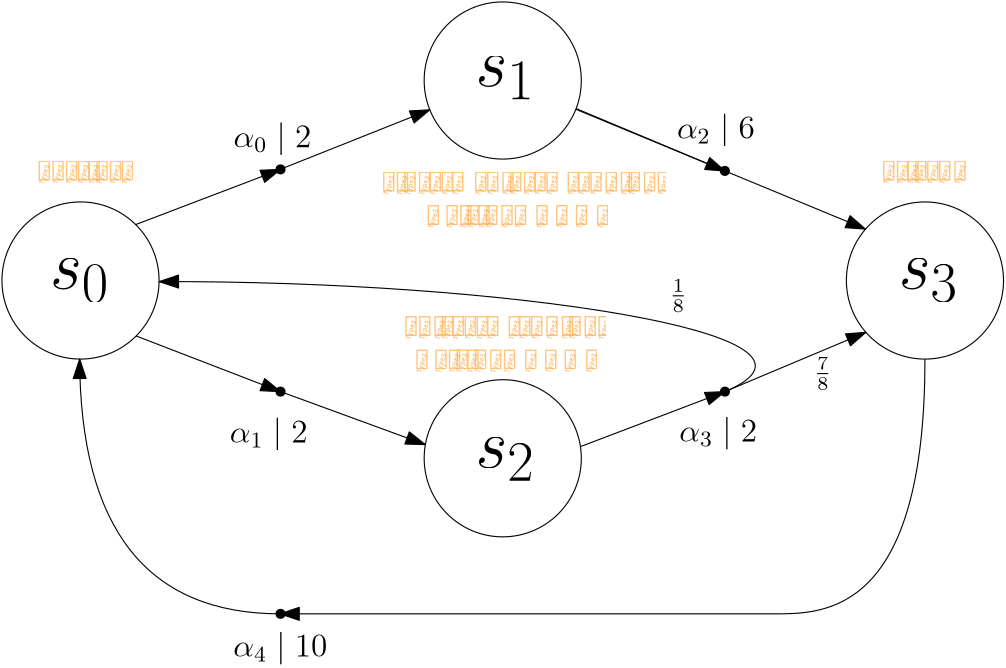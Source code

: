 <?xml version="1.0"?>
<!DOCTYPE ipe SYSTEM "ipe.dtd">
<ipe version="70206" creator="Ipe 7.2.6">
<info created="D:20180215123956" modified="D:20180507123408"/>
<preamble>\usepackage{color}
%\renewcommand{\rmdefault}{\sfdefault}
%\usepackage{sansmathfonts}
\usepackage{latexsym}
%% The &apos;lf&apos; option for lining figures
%% The &apos;sfdefault&apos; option to make the base font sans serif
\usepackage[T1]{fontenc}
\renewcommand*\oldstylenums[1]{\carlitoOsF #1}</preamble>
<ipestyle name="basic">
<symbol name="arrow/arc(spx)">
<path stroke="sym-stroke" fill="sym-stroke" pen="sym-pen">
0 0 m
-1 0.333 l
-1 -0.333 l
h
</path>
</symbol>
<symbol name="arrow/farc(spx)">
<path stroke="sym-stroke" fill="white" pen="sym-pen">
0 0 m
-1 0.333 l
-1 -0.333 l
h
</path>
</symbol>
<symbol name="arrow/ptarc(spx)">
<path stroke="sym-stroke" fill="sym-stroke" pen="sym-pen">
0 0 m
-1 0.333 l
-0.8 0 l
-1 -0.333 l
h
</path>
</symbol>
<symbol name="arrow/fptarc(spx)">
<path stroke="sym-stroke" fill="white" pen="sym-pen">
0 0 m
-1 0.333 l
-0.8 0 l
-1 -0.333 l
h
</path>
</symbol>
<symbol name="mark/circle(sx)" transformations="translations">
<path fill="sym-stroke">
0.6 0 0 0.6 0 0 e
0.4 0 0 0.4 0 0 e
</path>
</symbol>
<symbol name="mark/disk(sx)" transformations="translations">
<path fill="sym-stroke">
0.6 0 0 0.6 0 0 e
</path>
</symbol>
<symbol name="mark/fdisk(sfx)" transformations="translations">
<group>
<path fill="sym-fill">
0.5 0 0 0.5 0 0 e
</path>
<path fill="sym-stroke" fillrule="eofill">
0.6 0 0 0.6 0 0 e
0.4 0 0 0.4 0 0 e
</path>
</group>
</symbol>
<symbol name="mark/box(sx)" transformations="translations">
<path fill="sym-stroke" fillrule="eofill">
-0.6 -0.6 m
0.6 -0.6 l
0.6 0.6 l
-0.6 0.6 l
h
-0.4 -0.4 m
0.4 -0.4 l
0.4 0.4 l
-0.4 0.4 l
h
</path>
</symbol>
<symbol name="mark/square(sx)" transformations="translations">
<path fill="sym-stroke">
-0.6 -0.6 m
0.6 -0.6 l
0.6 0.6 l
-0.6 0.6 l
h
</path>
</symbol>
<symbol name="mark/fsquare(sfx)" transformations="translations">
<group>
<path fill="sym-fill">
-0.5 -0.5 m
0.5 -0.5 l
0.5 0.5 l
-0.5 0.5 l
h
</path>
<path fill="sym-stroke" fillrule="eofill">
-0.6 -0.6 m
0.6 -0.6 l
0.6 0.6 l
-0.6 0.6 l
h
-0.4 -0.4 m
0.4 -0.4 l
0.4 0.4 l
-0.4 0.4 l
h
</path>
</group>
</symbol>
<symbol name="mark/cross(sx)" transformations="translations">
<group>
<path fill="sym-stroke">
-0.43 -0.57 m
0.57 0.43 l
0.43 0.57 l
-0.57 -0.43 l
h
</path>
<path fill="sym-stroke">
-0.43 0.57 m
0.57 -0.43 l
0.43 -0.57 l
-0.57 0.43 l
h
</path>
</group>
</symbol>
<symbol name="arrow/fnormal(spx)">
<path stroke="sym-stroke" fill="white" pen="sym-pen">
0 0 m
-1 0.333 l
-1 -0.333 l
h
</path>
</symbol>
<symbol name="arrow/pointed(spx)">
<path stroke="sym-stroke" fill="sym-stroke" pen="sym-pen">
0 0 m
-1 0.333 l
-0.8 0 l
-1 -0.333 l
h
</path>
</symbol>
<symbol name="arrow/fpointed(spx)">
<path stroke="sym-stroke" fill="white" pen="sym-pen">
0 0 m
-1 0.333 l
-0.8 0 l
-1 -0.333 l
h
</path>
</symbol>
<symbol name="arrow/linear(spx)">
<path stroke="sym-stroke" pen="sym-pen">
-1 0.333 m
0 0 l
-1 -0.333 l
</path>
</symbol>
<symbol name="arrow/fdouble(spx)">
<path stroke="sym-stroke" fill="white" pen="sym-pen">
0 0 m
-1 0.333 l
-1 -0.333 l
h
-1 0 m
-2 0.333 l
-2 -0.333 l
h
</path>
</symbol>
<symbol name="arrow/double(spx)">
<path stroke="sym-stroke" fill="sym-stroke" pen="sym-pen">
0 0 m
-1 0.333 l
-1 -0.333 l
h
-1 0 m
-2 0.333 l
-2 -0.333 l
h
</path>
</symbol>
<pen name="heavier" value="0.8"/>
<pen name="fat" value="1.2"/>
<pen name="ultrafat" value="2"/>
<symbolsize name="large" value="5"/>
<symbolsize name="small" value="2"/>
<symbolsize name="tiny" value="1.1"/>
<arrowsize name="large" value="10"/>
<arrowsize name="small" value="5"/>
<arrowsize name="tiny" value="3"/>
<color name="red" value="1 0 0"/>
<color name="green" value="0 1 0"/>
<color name="blue" value="0 0 1"/>
<color name="yellow" value="1 1 0"/>
<color name="orange" value="1 0.647 0"/>
<color name="gold" value="1 0.843 0"/>
<color name="purple" value="0.627 0.125 0.941"/>
<color name="gray" value="0.745"/>
<color name="brown" value="0.647 0.165 0.165"/>
<color name="navy" value="0 0 0.502"/>
<color name="pink" value="1 0.753 0.796"/>
<color name="seagreen" value="0.18 0.545 0.341"/>
<color name="turquoise" value="0.251 0.878 0.816"/>
<color name="violet" value="0.933 0.51 0.933"/>
<color name="darkblue" value="0 0 0.545"/>
<color name="darkcyan" value="0 0.545 0.545"/>
<color name="darkgray" value="0.663"/>
<color name="darkgreen" value="0 0.392 0"/>
<color name="darkmagenta" value="0.545 0 0.545"/>
<color name="darkorange" value="1 0.549 0"/>
<color name="darkred" value="0.545 0 0"/>
<color name="lightblue" value="0.678 0.847 0.902"/>
<color name="lightcyan" value="0.878 1 1"/>
<color name="lightgray" value="0.827"/>
<color name="lightgreen" value="0.565 0.933 0.565"/>
<color name="lightyellow" value="1 1 0.878"/>
<dashstyle name="dashed" value="[4] 0"/>
<dashstyle name="dotted" value="[1 3] 0"/>
<dashstyle name="dash dotted" value="[4 2 1 2] 0"/>
<dashstyle name="dash dot dotted" value="[4 2 1 2 1 2] 0"/>
<textsize name="large" value="\large"/>
<textsize name="Large" value="\Large"/>
<textsize name="LARGE" value="\LARGE"/>
<textsize name="huge" value="\huge"/>
<textsize name="Huge" value="\Huge"/>
<textsize name="small" value="\small"/>
<textsize name="footnote" value="\footnotesize"/>
<textsize name="tiny" value="\tiny"/>
<textstyle name="center" begin="\begin{center}" end="\end{center}"/>
<textstyle name="itemize" begin="\begin{itemize}" end="\end{itemize}"/>
<textstyle name="item" begin="\begin{itemize}\item{}" end="\end{itemize}"/>
<gridsize name="4 pts" value="4"/>
<gridsize name="8 pts (~3 mm)" value="8"/>
<gridsize name="16 pts (~6 mm)" value="16"/>
<gridsize name="32 pts (~12 mm)" value="32"/>
<gridsize name="10 pts (~3.5 mm)" value="10"/>
<gridsize name="20 pts (~7 mm)" value="20"/>
<gridsize name="14 pts (~5 mm)" value="14"/>
<gridsize name="28 pts (~10 mm)" value="28"/>
<gridsize name="56 pts (~20 mm)" value="56"/>
<anglesize name="90 deg" value="90"/>
<anglesize name="60 deg" value="60"/>
<anglesize name="45 deg" value="45"/>
<anglesize name="30 deg" value="30"/>
<anglesize name="22.5 deg" value="22.5"/>
<opacity name="10%" value="0.1"/>
<opacity name="30%" value="0.3"/>
<opacity name="50%" value="0.5"/>
<opacity name="75%" value="0.75"/>
<tiling name="falling" angle="-60" step="4" width="1"/>
<tiling name="rising" angle="30" step="4" width="1"/>
</ipestyle>
<page>
<layer name="alpha"/>
<view layers="alpha" active="alpha"/>
<path layer="alpha" stroke="black">
28.2843 0 0 28.2843 272 800 e
</path>
<path matrix="1 0 0 1 -152 -72" stroke="black">
28.2843 0 0 28.2843 272 800 e
</path>
<path matrix="1 0 0 1 0 -136" stroke="black">
28.2843 0 0 28.2843 272 800 e
</path>
<path matrix="1 0 0 1 152 -72" stroke="black">
28.2843 0 0 28.2843 272 800 e
</path>
<path stroke="black" arrow="normal/normal">
140.026 708.026 m
192 688 l
</path>
<path stroke="black" arrow="normal/normal">
139.856 748.143 m
192 768 l
</path>
<use name="mark/disk(sx)" pos="192 688" size="normal" stroke="black"/>
<use name="mark/disk(sx)" pos="192 768" size="normal" stroke="black"/>
<path stroke="black" arrow="normal/normal">
192 688 m
244.147 668.919 l
</path>
<path stroke="black" arrow="normal/normal">
299.97 668.204 m
352 688 l
</path>
<use name="mark/disk(sx)" pos="352 688" size="normal" stroke="black"/>
<path stroke="black" arrow="normal/normal">
351.421 687.78 m
402.735 709.351 l
</path>
<path stroke="black" arrow="normal/normal">
352 688 m
401.819 708.966
272 728
148.281 727.601 c
</path>
<path stroke="black" arrow="normal/normal">
187.887 766.434 m
245.753 789.46 l
</path>
<path stroke="black" arrow="normal/normal">
298.319 789.641 m
402.608 746.503 l
</path>
<path stroke="black" arrow="normal/normal">
298.417 789.893 m
352.055 767.414 l
</path>
<use name="mark/disk(sx)" pos="351.964 767.452" size="normal" stroke="black"/>
<use name="mark/disk(sx)" pos="192 608" size="normal" stroke="black"/>
<path stroke="black" arrow="normal/normal">
192 608 m
120 608
119.684 699.717 c
</path>
<path stroke="black" arrow="normal/normal">
424.002 699.716 m
424 608
352 608
352 608
191.746 608 c
</path>
<text matrix="1 0 0 1 12 -4" transformations="translations" pos="320 724" stroke="black" type="label" width="6.362" height="8.422" depth="3.43" valign="baseline" style="math">\frac{1}{8}</text>
<text matrix="1 0 0 1 4 0" transformations="translations" pos="380 692" stroke="black" type="label" width="6.362" height="8.422" depth="3.43" valign="baseline" style="math">\frac{7}{8}</text>
<text matrix="1 0 0 1 0.985662 37.0884" transformations="translations" pos="108 688" stroke="black" type="label" width="21.407" height="10.674" depth="4.78" valign="baseline" size="Huge" style="math">s_0</text>
<text matrix="1 0 0 1 -2.02958 0.371591" transformations="translations" pos="416.627 724.738" stroke="black" type="label" width="21.407" height="10.674" depth="4.78" valign="baseline" size="Huge" style="math">s_3</text>
<text matrix="1 0 0 1 -154.465 73.273" transformations="translations" pos="416.627 724.738" stroke="black" type="label" width="21.407" height="10.674" depth="4.78" valign="baseline" size="Huge" style="math">s_1</text>
<text matrix="1 0 0 1 -154.439 -64.0364" transformations="translations" pos="416.627 724.738" stroke="black" type="label" width="21.407" height="10.674" depth="4.78" valign="baseline" size="Huge" style="math">s_2</text>
<text matrix="1 0 0 1 -12.9767 -3.07158" transformations="translations" pos="188.071 779.002" stroke="black" type="label" width="27.993" height="8.965" depth="2.99" valign="baseline" size="large" style="math">\alpha_0 \; | \; 2</text>
<text matrix="1 0 0 1 -13.1944 70.5079" transformations="translations" pos="186.945 599.182" stroke="black" type="label" width="27.993" height="8.965" depth="2.99" valign="baseline" size="large" style="math">\alpha_1 \; | \; 2</text>
<text matrix="1 0 0 1 -11.9712 -6.53981" transformations="translations" pos="186.945 599.182" stroke="black" type="label" width="33.846" height="8.965" depth="2.99" valign="baseline" size="large" style="math">\alpha_4 \; | \; 10</text>
<text matrix="1 0 0 1 146.64 0.133794" transformations="translations" pos="188.071 779.002" stroke="black" type="label" width="27.993" height="8.965" depth="2.99" valign="baseline" size="large" style="math">\alpha_2 \; | \; 6</text>
<text matrix="1 0 0 1 147.466 -108.997" transformations="translations" pos="188.071 779.002" stroke="black" type="label" width="27.993" height="8.965" depth="2.99" valign="baseline" size="large" style="math">\alpha_3 \; | \; 2</text>
<text matrix="1 0 0 1 -56 12" transformations="translations" pos="464 752" stroke="darkorange" type="label" width="31.043" height="7.47" depth="2.49" valign="baseline">\{sleep\}</text>
<text matrix="1 0 0 1 24 12" transformations="translations" pos="80 752" stroke="darkorange" type="label" width="35.414" height="7.47" depth="2.49" valign="baseline">\{active\}</text>
<text matrix="1 0 0 1 -32 0" transformations="translations" pos="260 760" stroke="darkorange" type="label" width="102.728" height="7.47" depth="2.49" valign="baseline">\{intermediate\_sending,</text>
<text matrix="1 0 0 1 -20 -64" transformations="translations" pos="260 760" stroke="darkorange" type="label" width="66.678" height="7.47" depth="2.49" valign="baseline">waiting\_ACK\}</text>
<text matrix="1 0 0 1 4 12" transformations="translations" pos="240 736" stroke="darkorange" type="label" width="66.678" height="7.47" depth="2.49" valign="baseline">waiting\_ACK\}</text>
<text matrix="1 0 0 1 -24 -52" transformations="translations" pos="260 760" stroke="darkorange" type="label" width="73.125" height="7.47" depth="2.49" valign="baseline">\{direct\_sending,</text>
</page>
</ipe>
